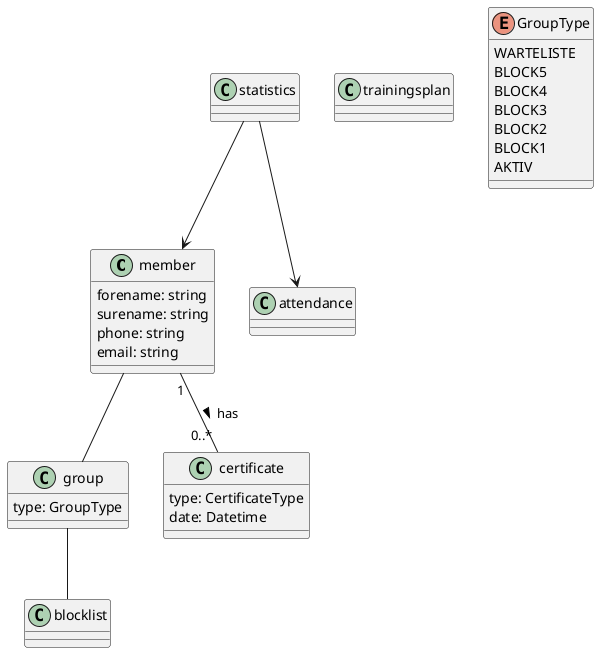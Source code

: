 @startuml

class member {
    forename: string
    surename: string
    phone: string
    email: string

}
class blocklist
class group {
    type: GroupType
}

class attendance
class trainingsplan
class statistics
class certificate {
    type: CertificateType
    date: Datetime
}

enum GroupType {
    WARTELISTE
    BLOCK5
    BLOCK4
    BLOCK3
    BLOCK2
    BLOCK1
    AKTIV
}

member "1" -- "0..*" certificate : has >
member -- group

group -- blocklist

statistics --> attendance
statistics --> member

@enduml

